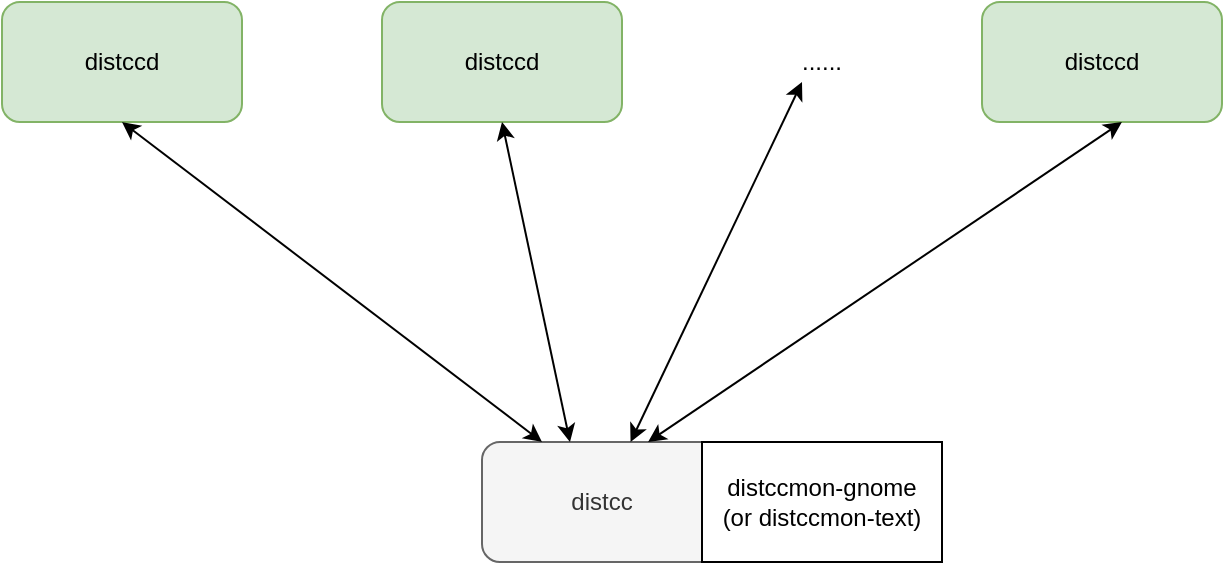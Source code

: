 <mxfile version="14.7.2" type="github">
  <diagram id="GlwbQ_8KKFkhQeWjgUXD" name="Page-1">
    <mxGraphModel dx="1422" dy="717" grid="1" gridSize="10" guides="1" tooltips="1" connect="1" arrows="1" fold="1" page="1" pageScale="1" pageWidth="827" pageHeight="1169" math="0" shadow="0">
      <root>
        <mxCell id="0" />
        <mxCell id="1" parent="0" />
        <mxCell id="GWFFRDwkVCMs6JvJV8zu-1" value="distccd" style="rounded=1;whiteSpace=wrap;html=1;fillColor=#d5e8d4;strokeColor=#82b366;" vertex="1" parent="1">
          <mxGeometry x="80" y="120" width="120" height="60" as="geometry" />
        </mxCell>
        <mxCell id="GWFFRDwkVCMs6JvJV8zu-2" value="distccd" style="rounded=1;whiteSpace=wrap;html=1;fillColor=#d5e8d4;strokeColor=#82b366;" vertex="1" parent="1">
          <mxGeometry x="270" y="120" width="120" height="60" as="geometry" />
        </mxCell>
        <mxCell id="GWFFRDwkVCMs6JvJV8zu-3" value="distccd" style="rounded=1;whiteSpace=wrap;html=1;fillColor=#d5e8d4;strokeColor=#82b366;" vertex="1" parent="1">
          <mxGeometry x="570" y="120" width="120" height="60" as="geometry" />
        </mxCell>
        <mxCell id="GWFFRDwkVCMs6JvJV8zu-5" value="distcc" style="rounded=1;whiteSpace=wrap;html=1;fillColor=#f5f5f5;strokeColor=#666666;fontColor=#333333;" vertex="1" parent="1">
          <mxGeometry x="320" y="340" width="120" height="60" as="geometry" />
        </mxCell>
        <mxCell id="GWFFRDwkVCMs6JvJV8zu-6" value="......" style="text;html=1;strokeColor=none;fillColor=none;align=center;verticalAlign=middle;whiteSpace=wrap;rounded=0;" vertex="1" parent="1">
          <mxGeometry x="470" y="140" width="40" height="20" as="geometry" />
        </mxCell>
        <mxCell id="GWFFRDwkVCMs6JvJV8zu-7" value="" style="endArrow=classic;startArrow=classic;html=1;entryX=0.5;entryY=1;entryDx=0;entryDy=0;" edge="1" parent="1" target="GWFFRDwkVCMs6JvJV8zu-2">
          <mxGeometry width="50" height="50" relative="1" as="geometry">
            <mxPoint x="364" y="340" as="sourcePoint" />
            <mxPoint x="414" y="290" as="targetPoint" />
          </mxGeometry>
        </mxCell>
        <mxCell id="GWFFRDwkVCMs6JvJV8zu-8" value="" style="endArrow=classic;startArrow=classic;html=1;entryX=0.583;entryY=1;entryDx=0;entryDy=0;entryPerimeter=0;exitX=0.692;exitY=0;exitDx=0;exitDy=0;exitPerimeter=0;" edge="1" parent="1" source="GWFFRDwkVCMs6JvJV8zu-5" target="GWFFRDwkVCMs6JvJV8zu-3">
          <mxGeometry width="50" height="50" relative="1" as="geometry">
            <mxPoint x="550" y="290" as="sourcePoint" />
            <mxPoint x="600" y="240" as="targetPoint" />
          </mxGeometry>
        </mxCell>
        <mxCell id="GWFFRDwkVCMs6JvJV8zu-9" value="" style="endArrow=classic;startArrow=classic;html=1;exitX=0.25;exitY=0;exitDx=0;exitDy=0;entryX=0.5;entryY=1;entryDx=0;entryDy=0;" edge="1" parent="1" source="GWFFRDwkVCMs6JvJV8zu-5" target="GWFFRDwkVCMs6JvJV8zu-1">
          <mxGeometry width="50" height="50" relative="1" as="geometry">
            <mxPoint x="560" y="300" as="sourcePoint" />
            <mxPoint x="150" y="190" as="targetPoint" />
          </mxGeometry>
        </mxCell>
        <mxCell id="GWFFRDwkVCMs6JvJV8zu-10" value="" style="endArrow=classic;startArrow=classic;html=1;entryX=0.25;entryY=1;entryDx=0;entryDy=0;" edge="1" parent="1" source="GWFFRDwkVCMs6JvJV8zu-5" target="GWFFRDwkVCMs6JvJV8zu-6">
          <mxGeometry width="50" height="50" relative="1" as="geometry">
            <mxPoint x="390" y="339" as="sourcePoint" />
            <mxPoint x="340" y="190" as="targetPoint" />
          </mxGeometry>
        </mxCell>
        <mxCell id="GWFFRDwkVCMs6JvJV8zu-11" value="&lt;div&gt;distccmon-gnome&lt;/div&gt;&lt;div&gt;(or distccmon-text)&lt;br&gt;&lt;/div&gt;" style="rounded=0;whiteSpace=wrap;html=1;" vertex="1" parent="1">
          <mxGeometry x="430" y="340" width="120" height="60" as="geometry" />
        </mxCell>
      </root>
    </mxGraphModel>
  </diagram>
</mxfile>
